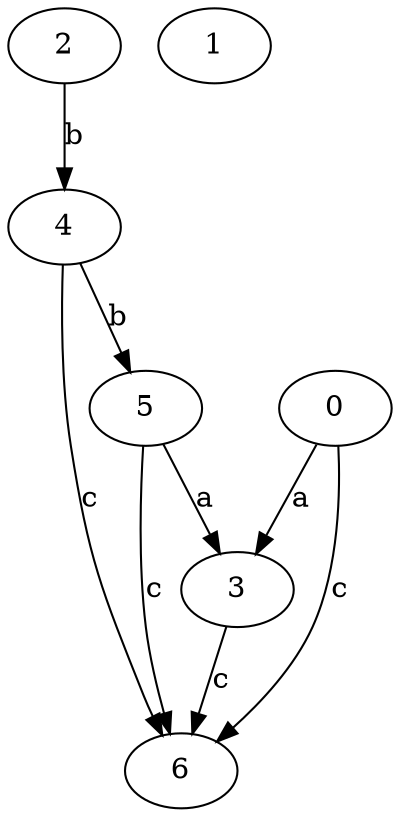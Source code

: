 strict digraph  {
2;
3;
0;
4;
5;
6;
1;
2 -> 4  [label=b];
3 -> 6  [label=c];
0 -> 3  [label=a];
0 -> 6  [label=c];
4 -> 5  [label=b];
4 -> 6  [label=c];
5 -> 3  [label=a];
5 -> 6  [label=c];
}
